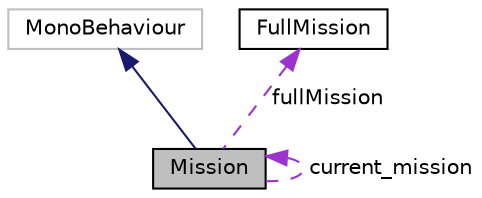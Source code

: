 digraph "Mission"
{
  edge [fontname="Helvetica",fontsize="10",labelfontname="Helvetica",labelfontsize="10"];
  node [fontname="Helvetica",fontsize="10",shape=record];
  Node2 [label="Mission",height=0.2,width=0.4,color="black", fillcolor="grey75", style="filled", fontcolor="black"];
  Node3 -> Node2 [dir="back",color="midnightblue",fontsize="10",style="solid",fontname="Helvetica"];
  Node3 [label="MonoBehaviour",height=0.2,width=0.4,color="grey75", fillcolor="white", style="filled"];
  Node2 -> Node2 [dir="back",color="darkorchid3",fontsize="10",style="dashed",label=" current_mission" ,fontname="Helvetica"];
  Node4 -> Node2 [dir="back",color="darkorchid3",fontsize="10",style="dashed",label=" fullMission" ,fontname="Helvetica"];
  Node4 [label="FullMission",height=0.2,width=0.4,color="black", fillcolor="white", style="filled",URL="$class_full_mission.html"];
}
